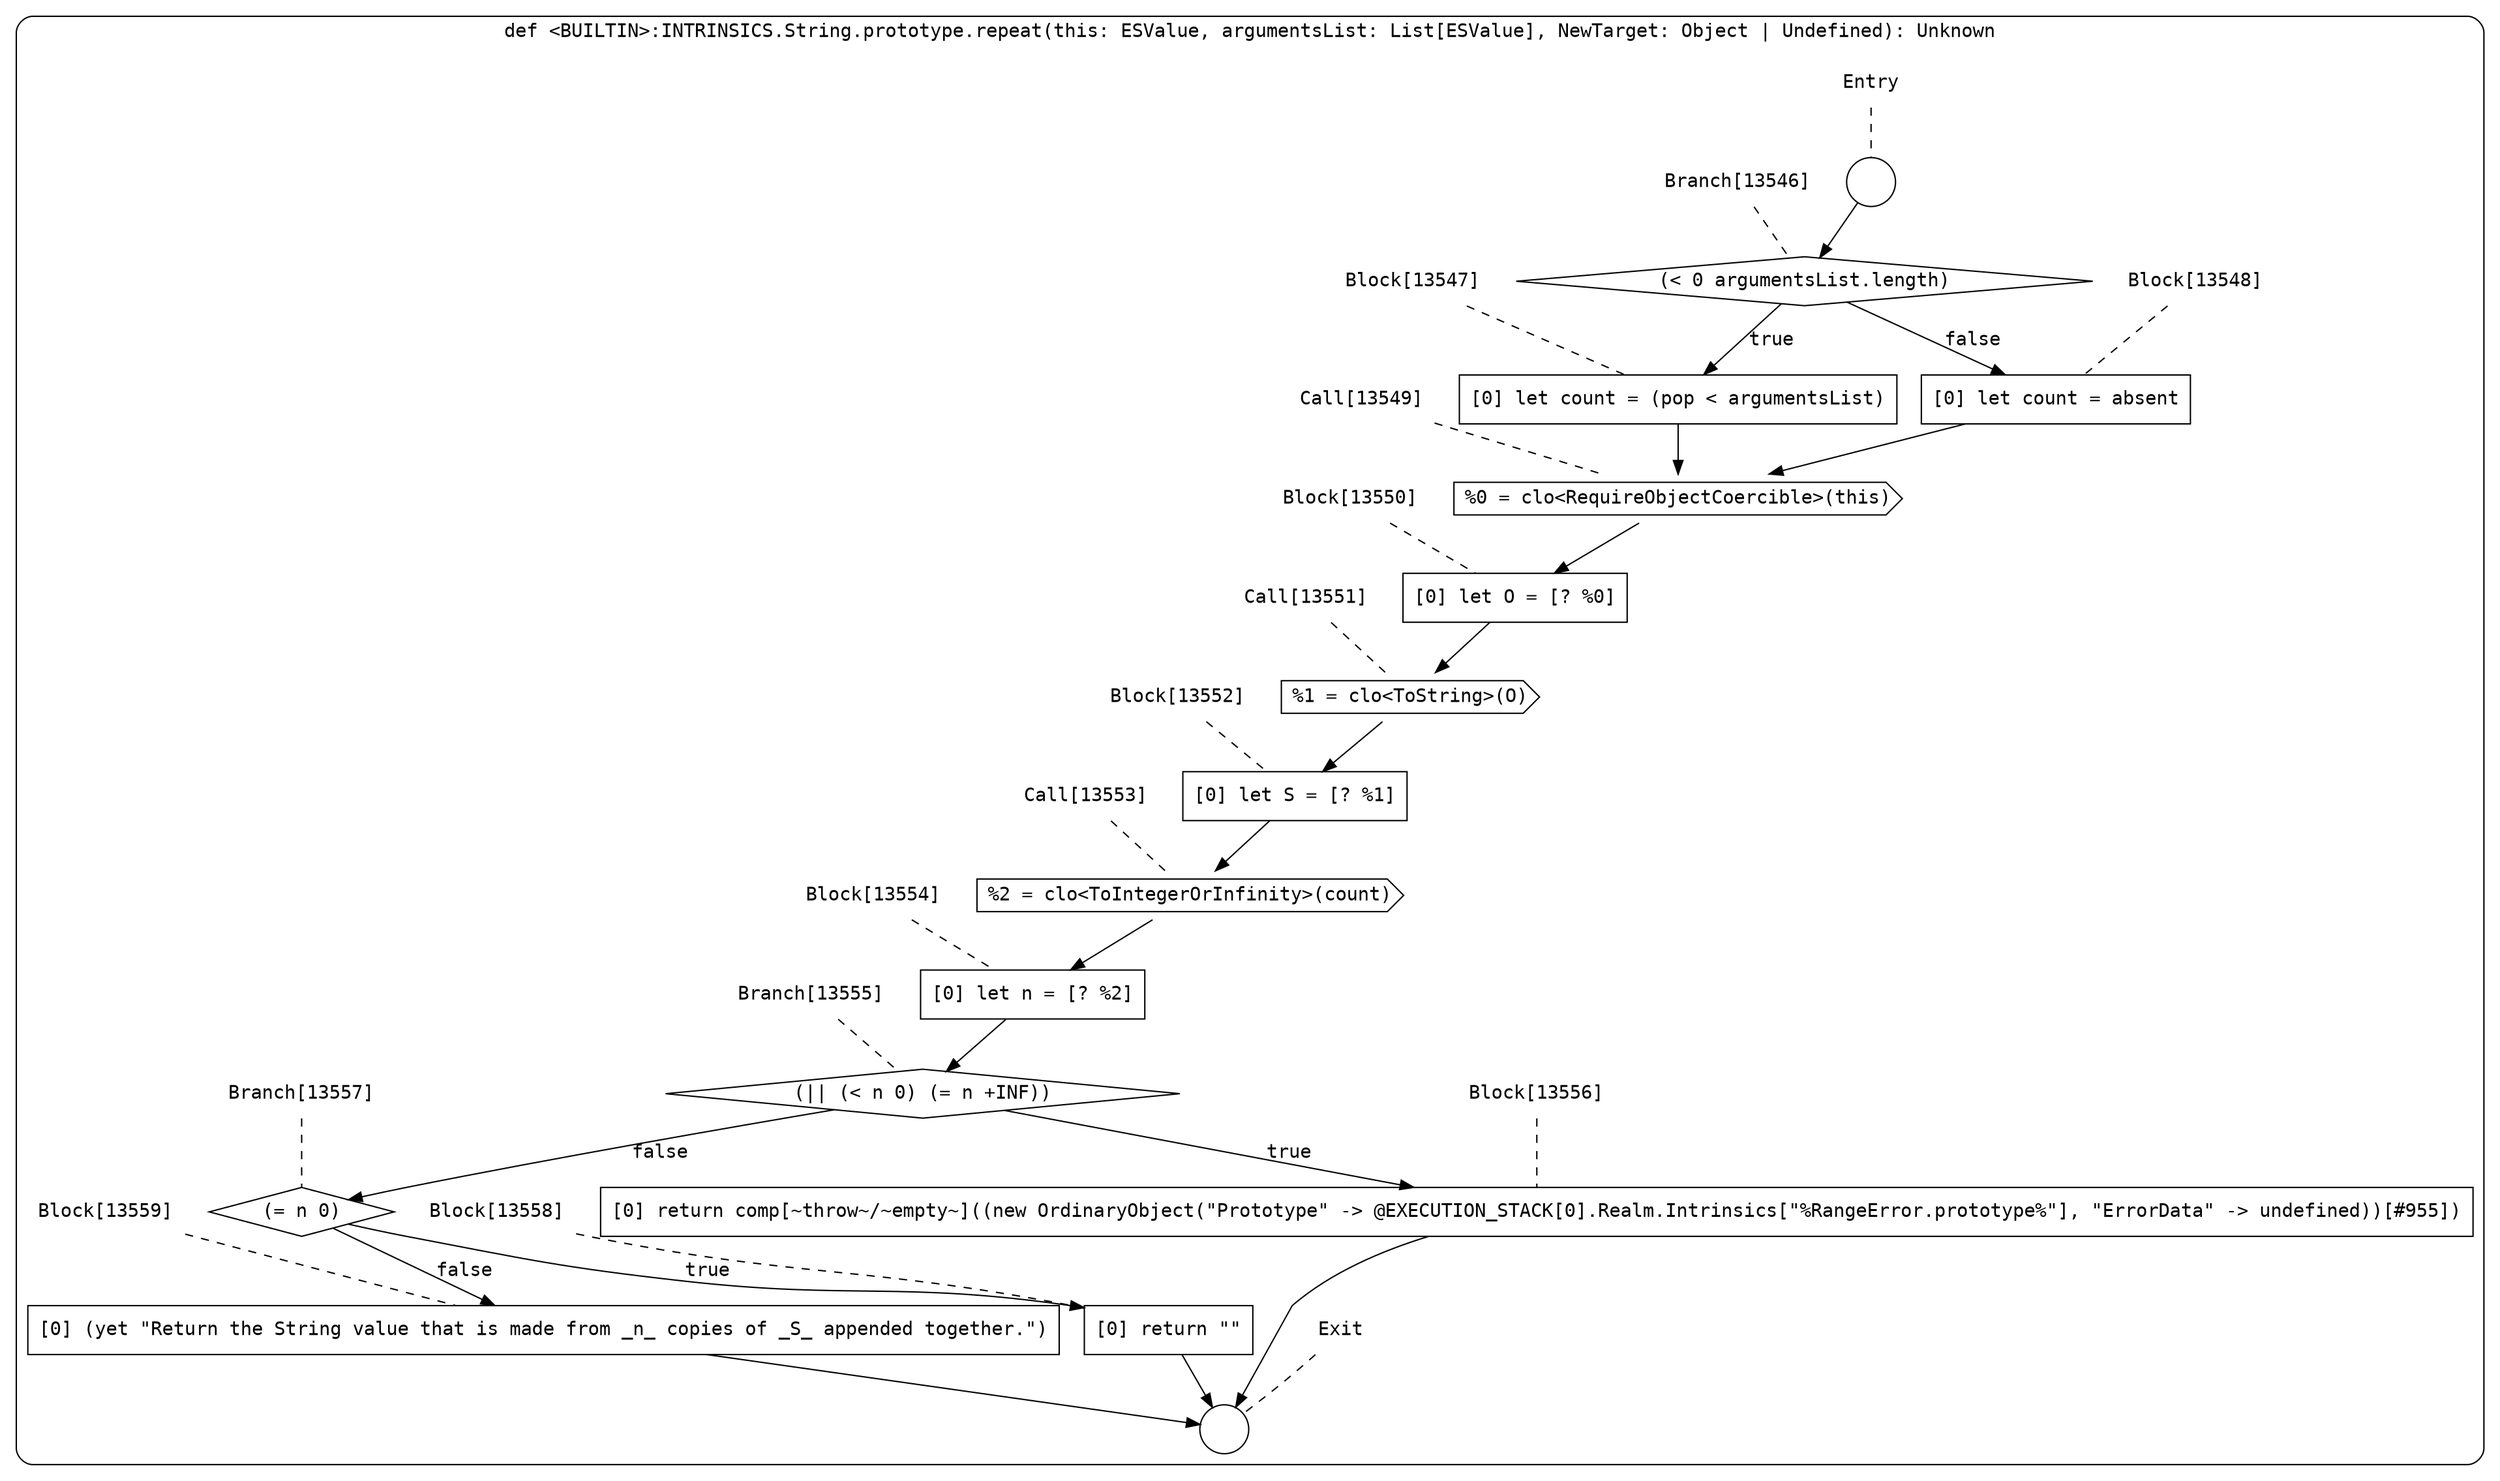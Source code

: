 digraph {
  graph [fontname = "Consolas"]
  node [fontname = "Consolas"]
  edge [fontname = "Consolas"]
  subgraph cluster2185 {
    label = "def <BUILTIN>:INTRINSICS.String.prototype.repeat(this: ESValue, argumentsList: List[ESValue], NewTarget: Object | Undefined): Unknown"
    style = rounded
    cluster2185_entry_name [shape=none, label=<<font color="black">Entry</font>>]
    cluster2185_entry_name -> cluster2185_entry [arrowhead=none, color="black", style=dashed]
    cluster2185_entry [shape=circle label=" " color="black" fillcolor="white" style=filled]
    cluster2185_entry -> node13546 [color="black"]
    cluster2185_exit_name [shape=none, label=<<font color="black">Exit</font>>]
    cluster2185_exit_name -> cluster2185_exit [arrowhead=none, color="black", style=dashed]
    cluster2185_exit [shape=circle label=" " color="black" fillcolor="white" style=filled]
    node13546_name [shape=none, label=<<font color="black">Branch[13546]</font>>]
    node13546_name -> node13546 [arrowhead=none, color="black", style=dashed]
    node13546 [shape=diamond, label=<<font color="black">(&lt; 0 argumentsList.length)</font>> color="black" fillcolor="white", style=filled]
    node13546 -> node13547 [label=<<font color="black">true</font>> color="black"]
    node13546 -> node13548 [label=<<font color="black">false</font>> color="black"]
    node13547_name [shape=none, label=<<font color="black">Block[13547]</font>>]
    node13547_name -> node13547 [arrowhead=none, color="black", style=dashed]
    node13547 [shape=box, label=<<font color="black">[0] let count = (pop &lt; argumentsList)<BR ALIGN="LEFT"/></font>> color="black" fillcolor="white", style=filled]
    node13547 -> node13549 [color="black"]
    node13548_name [shape=none, label=<<font color="black">Block[13548]</font>>]
    node13548_name -> node13548 [arrowhead=none, color="black", style=dashed]
    node13548 [shape=box, label=<<font color="black">[0] let count = absent<BR ALIGN="LEFT"/></font>> color="black" fillcolor="white", style=filled]
    node13548 -> node13549 [color="black"]
    node13549_name [shape=none, label=<<font color="black">Call[13549]</font>>]
    node13549_name -> node13549 [arrowhead=none, color="black", style=dashed]
    node13549 [shape=cds, label=<<font color="black">%0 = clo&lt;RequireObjectCoercible&gt;(this)</font>> color="black" fillcolor="white", style=filled]
    node13549 -> node13550 [color="black"]
    node13550_name [shape=none, label=<<font color="black">Block[13550]</font>>]
    node13550_name -> node13550 [arrowhead=none, color="black", style=dashed]
    node13550 [shape=box, label=<<font color="black">[0] let O = [? %0]<BR ALIGN="LEFT"/></font>> color="black" fillcolor="white", style=filled]
    node13550 -> node13551 [color="black"]
    node13551_name [shape=none, label=<<font color="black">Call[13551]</font>>]
    node13551_name -> node13551 [arrowhead=none, color="black", style=dashed]
    node13551 [shape=cds, label=<<font color="black">%1 = clo&lt;ToString&gt;(O)</font>> color="black" fillcolor="white", style=filled]
    node13551 -> node13552 [color="black"]
    node13552_name [shape=none, label=<<font color="black">Block[13552]</font>>]
    node13552_name -> node13552 [arrowhead=none, color="black", style=dashed]
    node13552 [shape=box, label=<<font color="black">[0] let S = [? %1]<BR ALIGN="LEFT"/></font>> color="black" fillcolor="white", style=filled]
    node13552 -> node13553 [color="black"]
    node13553_name [shape=none, label=<<font color="black">Call[13553]</font>>]
    node13553_name -> node13553 [arrowhead=none, color="black", style=dashed]
    node13553 [shape=cds, label=<<font color="black">%2 = clo&lt;ToIntegerOrInfinity&gt;(count)</font>> color="black" fillcolor="white", style=filled]
    node13553 -> node13554 [color="black"]
    node13554_name [shape=none, label=<<font color="black">Block[13554]</font>>]
    node13554_name -> node13554 [arrowhead=none, color="black", style=dashed]
    node13554 [shape=box, label=<<font color="black">[0] let n = [? %2]<BR ALIGN="LEFT"/></font>> color="black" fillcolor="white", style=filled]
    node13554 -> node13555 [color="black"]
    node13555_name [shape=none, label=<<font color="black">Branch[13555]</font>>]
    node13555_name -> node13555 [arrowhead=none, color="black", style=dashed]
    node13555 [shape=diamond, label=<<font color="black">(|| (&lt; n 0) (= n +INF))</font>> color="black" fillcolor="white", style=filled]
    node13555 -> node13556 [label=<<font color="black">true</font>> color="black"]
    node13555 -> node13557 [label=<<font color="black">false</font>> color="black"]
    node13556_name [shape=none, label=<<font color="black">Block[13556]</font>>]
    node13556_name -> node13556 [arrowhead=none, color="black", style=dashed]
    node13556 [shape=box, label=<<font color="black">[0] return comp[~throw~/~empty~]((new OrdinaryObject(&quot;Prototype&quot; -&gt; @EXECUTION_STACK[0].Realm.Intrinsics[&quot;%RangeError.prototype%&quot;], &quot;ErrorData&quot; -&gt; undefined))[#955])<BR ALIGN="LEFT"/></font>> color="black" fillcolor="white", style=filled]
    node13556 -> cluster2185_exit [color="black"]
    node13557_name [shape=none, label=<<font color="black">Branch[13557]</font>>]
    node13557_name -> node13557 [arrowhead=none, color="black", style=dashed]
    node13557 [shape=diamond, label=<<font color="black">(= n 0)</font>> color="black" fillcolor="white", style=filled]
    node13557 -> node13558 [label=<<font color="black">true</font>> color="black"]
    node13557 -> node13559 [label=<<font color="black">false</font>> color="black"]
    node13558_name [shape=none, label=<<font color="black">Block[13558]</font>>]
    node13558_name -> node13558 [arrowhead=none, color="black", style=dashed]
    node13558 [shape=box, label=<<font color="black">[0] return &quot;&quot;<BR ALIGN="LEFT"/></font>> color="black" fillcolor="white", style=filled]
    node13558 -> cluster2185_exit [color="black"]
    node13559_name [shape=none, label=<<font color="black">Block[13559]</font>>]
    node13559_name -> node13559 [arrowhead=none, color="black", style=dashed]
    node13559 [shape=box, label=<<font color="black">[0] (yet &quot;Return the String value that is made from _n_ copies of _S_ appended together.&quot;)<BR ALIGN="LEFT"/></font>> color="black" fillcolor="white", style=filled]
    node13559 -> cluster2185_exit [color="black"]
  }
}